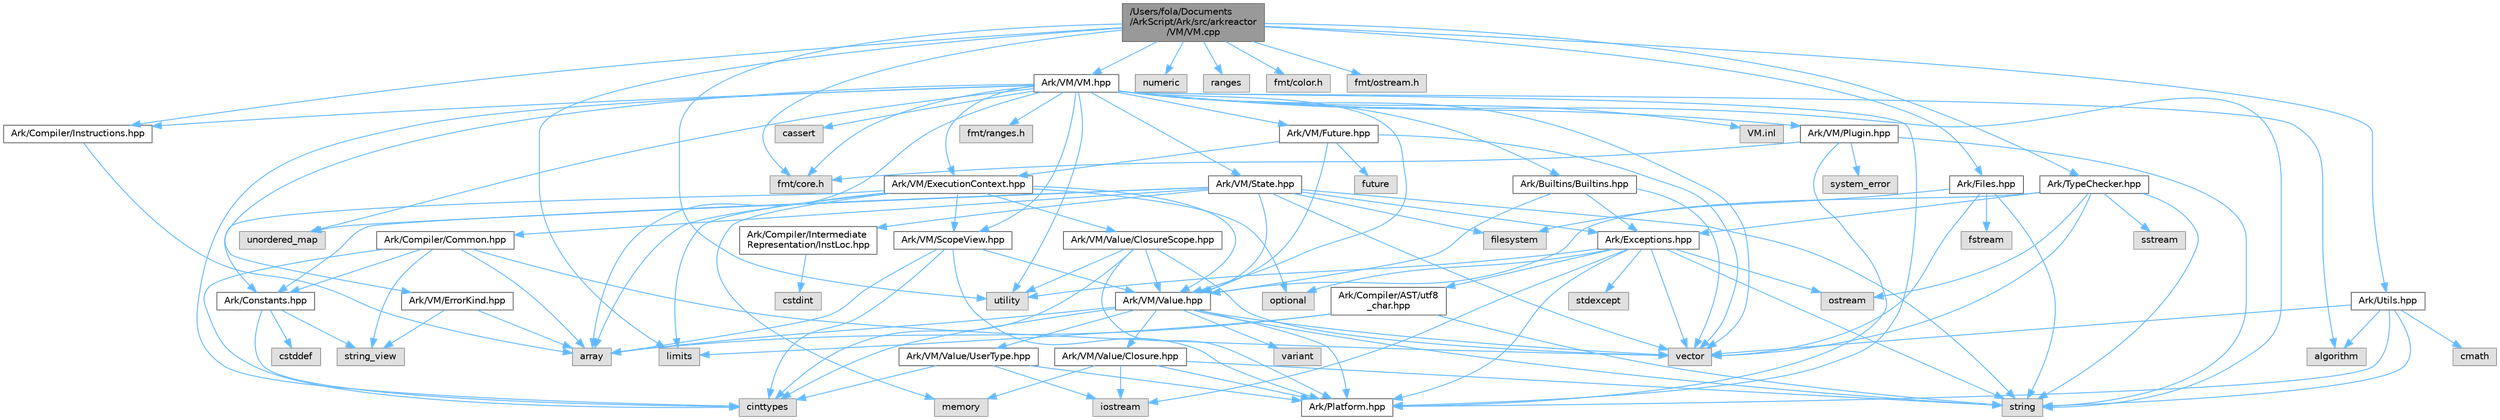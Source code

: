 digraph "/Users/fola/Documents/ArkScript/Ark/src/arkreactor/VM/VM.cpp"
{
 // INTERACTIVE_SVG=YES
 // LATEX_PDF_SIZE
  bgcolor="transparent";
  edge [fontname=Helvetica,fontsize=10,labelfontname=Helvetica,labelfontsize=10];
  node [fontname=Helvetica,fontsize=10,shape=box,height=0.2,width=0.4];
  Node1 [id="Node000001",label="/Users/fola/Documents\l/ArkScript/Ark/src/arkreactor\l/VM/VM.cpp",height=0.2,width=0.4,color="gray40", fillcolor="grey60", style="filled", fontcolor="black",tooltip=" "];
  Node1 -> Node2 [id="edge1_Node000001_Node000002",color="steelblue1",style="solid",tooltip=" "];
  Node2 [id="Node000002",label="Ark/VM/VM.hpp",height=0.2,width=0.4,color="grey40", fillcolor="white", style="filled",URL="$d1/d91/VM_8hpp.html",tooltip="The ArkScript virtual machine."];
  Node2 -> Node3 [id="edge2_Node000002_Node000003",color="steelblue1",style="solid",tooltip=" "];
  Node3 [id="Node000003",label="array",height=0.2,width=0.4,color="grey60", fillcolor="#E0E0E0", style="filled",tooltip=" "];
  Node2 -> Node4 [id="edge3_Node000002_Node000004",color="steelblue1",style="solid",tooltip=" "];
  Node4 [id="Node000004",label="vector",height=0.2,width=0.4,color="grey60", fillcolor="#E0E0E0", style="filled",tooltip=" "];
  Node2 -> Node5 [id="edge4_Node000002_Node000005",color="steelblue1",style="solid",tooltip=" "];
  Node5 [id="Node000005",label="string",height=0.2,width=0.4,color="grey60", fillcolor="#E0E0E0", style="filled",tooltip=" "];
  Node2 -> Node6 [id="edge5_Node000002_Node000006",color="steelblue1",style="solid",tooltip=" "];
  Node6 [id="Node000006",label="cassert",height=0.2,width=0.4,color="grey60", fillcolor="#E0E0E0", style="filled",tooltip=" "];
  Node2 -> Node7 [id="edge6_Node000002_Node000007",color="steelblue1",style="solid",tooltip=" "];
  Node7 [id="Node000007",label="utility",height=0.2,width=0.4,color="grey60", fillcolor="#E0E0E0", style="filled",tooltip=" "];
  Node2 -> Node8 [id="edge7_Node000002_Node000008",color="steelblue1",style="solid",tooltip=" "];
  Node8 [id="Node000008",label="cinttypes",height=0.2,width=0.4,color="grey60", fillcolor="#E0E0E0", style="filled",tooltip=" "];
  Node2 -> Node9 [id="edge8_Node000002_Node000009",color="steelblue1",style="solid",tooltip=" "];
  Node9 [id="Node000009",label="unordered_map",height=0.2,width=0.4,color="grey60", fillcolor="#E0E0E0", style="filled",tooltip=" "];
  Node2 -> Node10 [id="edge9_Node000002_Node000010",color="steelblue1",style="solid",tooltip=" "];
  Node10 [id="Node000010",label="algorithm",height=0.2,width=0.4,color="grey60", fillcolor="#E0E0E0", style="filled",tooltip=" "];
  Node2 -> Node11 [id="edge10_Node000002_Node000011",color="steelblue1",style="solid",tooltip=" "];
  Node11 [id="Node000011",label="fmt/core.h",height=0.2,width=0.4,color="grey60", fillcolor="#E0E0E0", style="filled",tooltip=" "];
  Node2 -> Node12 [id="edge11_Node000002_Node000012",color="steelblue1",style="solid",tooltip=" "];
  Node12 [id="Node000012",label="fmt/ranges.h",height=0.2,width=0.4,color="grey60", fillcolor="#E0E0E0", style="filled",tooltip=" "];
  Node2 -> Node13 [id="edge12_Node000002_Node000013",color="steelblue1",style="solid",tooltip=" "];
  Node13 [id="Node000013",label="Ark/Compiler/Instructions.hpp",height=0.2,width=0.4,color="grey40", fillcolor="white", style="filled",URL="$d8/daa/Instructions_8hpp.html",tooltip="The different instructions used by the compiler and virtual machine."];
  Node13 -> Node3 [id="edge13_Node000013_Node000003",color="steelblue1",style="solid",tooltip=" "];
  Node2 -> Node14 [id="edge14_Node000002_Node000014",color="steelblue1",style="solid",tooltip=" "];
  Node14 [id="Node000014",label="Ark/VM/Value.hpp",height=0.2,width=0.4,color="grey40", fillcolor="white", style="filled",URL="$de/dfd/Value_8hpp.html",tooltip="Default value type handled by the virtual machine."];
  Node14 -> Node4 [id="edge15_Node000014_Node000004",color="steelblue1",style="solid",tooltip=" "];
  Node14 -> Node15 [id="edge16_Node000014_Node000015",color="steelblue1",style="solid",tooltip=" "];
  Node15 [id="Node000015",label="variant",height=0.2,width=0.4,color="grey60", fillcolor="#E0E0E0", style="filled",tooltip=" "];
  Node14 -> Node5 [id="edge17_Node000014_Node000005",color="steelblue1",style="solid",tooltip=" "];
  Node14 -> Node8 [id="edge18_Node000014_Node000008",color="steelblue1",style="solid",tooltip=" "];
  Node14 -> Node3 [id="edge19_Node000014_Node000003",color="steelblue1",style="solid",tooltip=" "];
  Node14 -> Node16 [id="edge20_Node000014_Node000016",color="steelblue1",style="solid",tooltip=" "];
  Node16 [id="Node000016",label="Ark/VM/Value/Closure.hpp",height=0.2,width=0.4,color="grey40", fillcolor="white", style="filled",URL="$dc/dd5/Closure_8hpp.html",tooltip="Subtype of the value type, handling closures."];
  Node16 -> Node17 [id="edge21_Node000016_Node000017",color="steelblue1",style="solid",tooltip=" "];
  Node17 [id="Node000017",label="memory",height=0.2,width=0.4,color="grey60", fillcolor="#E0E0E0", style="filled",tooltip=" "];
  Node16 -> Node18 [id="edge22_Node000016_Node000018",color="steelblue1",style="solid",tooltip=" "];
  Node18 [id="Node000018",label="iostream",height=0.2,width=0.4,color="grey60", fillcolor="#E0E0E0", style="filled",tooltip=" "];
  Node16 -> Node5 [id="edge23_Node000016_Node000005",color="steelblue1",style="solid",tooltip=" "];
  Node16 -> Node19 [id="edge24_Node000016_Node000019",color="steelblue1",style="solid",tooltip=" "];
  Node19 [id="Node000019",label="Ark/Platform.hpp",height=0.2,width=0.4,color="grey40", fillcolor="white", style="filled",URL="$d5/d40/Platform_8hpp.html",tooltip="ArkScript configuration macros."];
  Node14 -> Node20 [id="edge25_Node000014_Node000020",color="steelblue1",style="solid",tooltip=" "];
  Node20 [id="Node000020",label="Ark/VM/Value/UserType.hpp",height=0.2,width=0.4,color="grey40", fillcolor="white", style="filled",URL="$dc/d3d/UserType_8hpp.html",tooltip="Subtype of the value, capable of handling any C++ type."];
  Node20 -> Node18 [id="edge26_Node000020_Node000018",color="steelblue1",style="solid",tooltip=" "];
  Node20 -> Node8 [id="edge27_Node000020_Node000008",color="steelblue1",style="solid",tooltip=" "];
  Node20 -> Node19 [id="edge28_Node000020_Node000019",color="steelblue1",style="solid",tooltip=" "];
  Node14 -> Node19 [id="edge29_Node000014_Node000019",color="steelblue1",style="solid",tooltip=" "];
  Node2 -> Node21 [id="edge30_Node000002_Node000021",color="steelblue1",style="solid",tooltip=" "];
  Node21 [id="Node000021",label="Ark/VM/State.hpp",height=0.2,width=0.4,color="grey40", fillcolor="white", style="filled",URL="$d0/db5/State_8hpp.html",tooltip="State used by the virtual machine: it loads the bytecode, can compile it if needed,..."];
  Node21 -> Node5 [id="edge31_Node000021_Node000005",color="steelblue1",style="solid",tooltip=" "];
  Node21 -> Node4 [id="edge32_Node000021_Node000004",color="steelblue1",style="solid",tooltip=" "];
  Node21 -> Node9 [id="edge33_Node000021_Node000009",color="steelblue1",style="solid",tooltip=" "];
  Node21 -> Node22 [id="edge34_Node000021_Node000022",color="steelblue1",style="solid",tooltip=" "];
  Node22 [id="Node000022",label="filesystem",height=0.2,width=0.4,color="grey60", fillcolor="#E0E0E0", style="filled",tooltip=" "];
  Node21 -> Node23 [id="edge35_Node000021_Node000023",color="steelblue1",style="solid",tooltip=" "];
  Node23 [id="Node000023",label="Ark/Constants.hpp",height=0.2,width=0.4,color="grey40", fillcolor="white", style="filled",URL="$d6/de9/Constants_8hpp.html",tooltip="Constants used by ArkScript."];
  Node23 -> Node24 [id="edge36_Node000023_Node000024",color="steelblue1",style="solid",tooltip=" "];
  Node24 [id="Node000024",label="string_view",height=0.2,width=0.4,color="grey60", fillcolor="#E0E0E0", style="filled",tooltip=" "];
  Node23 -> Node8 [id="edge37_Node000023_Node000008",color="steelblue1",style="solid",tooltip=" "];
  Node23 -> Node25 [id="edge38_Node000023_Node000025",color="steelblue1",style="solid",tooltip=" "];
  Node25 [id="Node000025",label="cstddef",height=0.2,width=0.4,color="grey60", fillcolor="#E0E0E0", style="filled",tooltip=" "];
  Node21 -> Node14 [id="edge39_Node000021_Node000014",color="steelblue1",style="solid",tooltip=" "];
  Node21 -> Node26 [id="edge40_Node000021_Node000026",color="steelblue1",style="solid",tooltip=" "];
  Node26 [id="Node000026",label="Ark/Compiler/Common.hpp",height=0.2,width=0.4,color="grey40", fillcolor="white", style="filled",URL="$d8/ddd/Common_8hpp.html",tooltip="Common code for the compiler."];
  Node26 -> Node3 [id="edge41_Node000026_Node000003",color="steelblue1",style="solid",tooltip=" "];
  Node26 -> Node24 [id="edge42_Node000026_Node000024",color="steelblue1",style="solid",tooltip=" "];
  Node26 -> Node4 [id="edge43_Node000026_Node000004",color="steelblue1",style="solid",tooltip=" "];
  Node26 -> Node8 [id="edge44_Node000026_Node000008",color="steelblue1",style="solid",tooltip=" "];
  Node26 -> Node23 [id="edge45_Node000026_Node000023",color="steelblue1",style="solid",tooltip=" "];
  Node21 -> Node27 [id="edge46_Node000021_Node000027",color="steelblue1",style="solid",tooltip=" "];
  Node27 [id="Node000027",label="Ark/Exceptions.hpp",height=0.2,width=0.4,color="grey40", fillcolor="white", style="filled",URL="$d2/de9/Exceptions_8hpp.html",tooltip="ArkScript homemade exceptions."];
  Node27 -> Node5 [id="edge47_Node000027_Node000005",color="steelblue1",style="solid",tooltip=" "];
  Node27 -> Node7 [id="edge48_Node000027_Node000007",color="steelblue1",style="solid",tooltip=" "];
  Node27 -> Node4 [id="edge49_Node000027_Node000004",color="steelblue1",style="solid",tooltip=" "];
  Node27 -> Node28 [id="edge50_Node000027_Node000028",color="steelblue1",style="solid",tooltip=" "];
  Node28 [id="Node000028",label="stdexcept",height=0.2,width=0.4,color="grey60", fillcolor="#E0E0E0", style="filled",tooltip=" "];
  Node27 -> Node29 [id="edge51_Node000027_Node000029",color="steelblue1",style="solid",tooltip=" "];
  Node29 [id="Node000029",label="optional",height=0.2,width=0.4,color="grey60", fillcolor="#E0E0E0", style="filled",tooltip=" "];
  Node27 -> Node30 [id="edge52_Node000027_Node000030",color="steelblue1",style="solid",tooltip=" "];
  Node30 [id="Node000030",label="ostream",height=0.2,width=0.4,color="grey60", fillcolor="#E0E0E0", style="filled",tooltip=" "];
  Node27 -> Node18 [id="edge53_Node000027_Node000018",color="steelblue1",style="solid",tooltip=" "];
  Node27 -> Node31 [id="edge54_Node000027_Node000031",color="steelblue1",style="solid",tooltip=" "];
  Node31 [id="Node000031",label="Ark/Compiler/AST/utf8\l_char.hpp",height=0.2,width=0.4,color="grey40", fillcolor="white", style="filled",URL="$db/d4e/utf8__char_8hpp.html",tooltip=" "];
  Node31 -> Node3 [id="edge55_Node000031_Node000003",color="steelblue1",style="solid",tooltip=" "];
  Node31 -> Node5 [id="edge56_Node000031_Node000005",color="steelblue1",style="solid",tooltip=" "];
  Node31 -> Node32 [id="edge57_Node000031_Node000032",color="steelblue1",style="solid",tooltip=" "];
  Node32 [id="Node000032",label="limits",height=0.2,width=0.4,color="grey60", fillcolor="#E0E0E0", style="filled",tooltip=" "];
  Node27 -> Node19 [id="edge58_Node000027_Node000019",color="steelblue1",style="solid",tooltip=" "];
  Node21 -> Node33 [id="edge59_Node000021_Node000033",color="steelblue1",style="solid",tooltip=" "];
  Node33 [id="Node000033",label="Ark/Compiler/Intermediate\lRepresentation/InstLoc.hpp",height=0.2,width=0.4,color="grey40", fillcolor="white", style="filled",URL="$d5/d3a/InstLoc_8hpp.html",tooltip=" "];
  Node33 -> Node34 [id="edge60_Node000033_Node000034",color="steelblue1",style="solid",tooltip=" "];
  Node34 [id="Node000034",label="cstdint",height=0.2,width=0.4,color="grey60", fillcolor="#E0E0E0", style="filled",tooltip=" "];
  Node2 -> Node35 [id="edge61_Node000002_Node000035",color="steelblue1",style="solid",tooltip=" "];
  Node35 [id="Node000035",label="Ark/VM/ScopeView.hpp",height=0.2,width=0.4,color="grey40", fillcolor="white", style="filled",URL="$d8/d45/ScopeView_8hpp.html",tooltip=" "];
  Node35 -> Node3 [id="edge62_Node000035_Node000003",color="steelblue1",style="solid",tooltip=" "];
  Node35 -> Node8 [id="edge63_Node000035_Node000008",color="steelblue1",style="solid",tooltip=" "];
  Node35 -> Node19 [id="edge64_Node000035_Node000019",color="steelblue1",style="solid",tooltip=" "];
  Node35 -> Node14 [id="edge65_Node000035_Node000014",color="steelblue1",style="solid",tooltip=" "];
  Node2 -> Node36 [id="edge66_Node000002_Node000036",color="steelblue1",style="solid",tooltip=" "];
  Node36 [id="Node000036",label="Ark/VM/ErrorKind.hpp",height=0.2,width=0.4,color="grey40", fillcolor="white", style="filled",URL="$de/df9/ErrorKind_8hpp.html",tooltip=" "];
  Node36 -> Node3 [id="edge67_Node000036_Node000003",color="steelblue1",style="solid",tooltip=" "];
  Node36 -> Node24 [id="edge68_Node000036_Node000024",color="steelblue1",style="solid",tooltip=" "];
  Node2 -> Node37 [id="edge69_Node000002_Node000037",color="steelblue1",style="solid",tooltip=" "];
  Node37 [id="Node000037",label="Ark/VM/ExecutionContext.hpp",height=0.2,width=0.4,color="grey40", fillcolor="white", style="filled",URL="$db/df6/ExecutionContext_8hpp.html",tooltip="Keeping track of the internal data needed by the VM."];
  Node37 -> Node3 [id="edge70_Node000037_Node000003",color="steelblue1",style="solid",tooltip=" "];
  Node37 -> Node32 [id="edge71_Node000037_Node000032",color="steelblue1",style="solid",tooltip=" "];
  Node37 -> Node17 [id="edge72_Node000037_Node000017",color="steelblue1",style="solid",tooltip=" "];
  Node37 -> Node29 [id="edge73_Node000037_Node000029",color="steelblue1",style="solid",tooltip=" "];
  Node37 -> Node23 [id="edge74_Node000037_Node000023",color="steelblue1",style="solid",tooltip=" "];
  Node37 -> Node14 [id="edge75_Node000037_Node000014",color="steelblue1",style="solid",tooltip=" "];
  Node37 -> Node35 [id="edge76_Node000037_Node000035",color="steelblue1",style="solid",tooltip=" "];
  Node37 -> Node38 [id="edge77_Node000037_Node000038",color="steelblue1",style="solid",tooltip=" "];
  Node38 [id="Node000038",label="Ark/VM/Value/ClosureScope.hpp",height=0.2,width=0.4,color="grey40", fillcolor="white", style="filled",URL="$d1/d71/ClosureScope_8hpp.html",tooltip="Subtype of the value type, handling closures."];
  Node38 -> Node4 [id="edge78_Node000038_Node000004",color="steelblue1",style="solid",tooltip=" "];
  Node38 -> Node7 [id="edge79_Node000038_Node000007",color="steelblue1",style="solid",tooltip=" "];
  Node38 -> Node8 [id="edge80_Node000038_Node000008",color="steelblue1",style="solid",tooltip=" "];
  Node38 -> Node19 [id="edge81_Node000038_Node000019",color="steelblue1",style="solid",tooltip=" "];
  Node38 -> Node14 [id="edge82_Node000038_Node000014",color="steelblue1",style="solid",tooltip=" "];
  Node2 -> Node39 [id="edge83_Node000002_Node000039",color="steelblue1",style="solid",tooltip=" "];
  Node39 [id="Node000039",label="Ark/Builtins/Builtins.hpp",height=0.2,width=0.4,color="grey40", fillcolor="white", style="filled",URL="$da/d84/Builtins_8hpp.html",tooltip="Host the declaration of all the ArkScript builtins."];
  Node39 -> Node4 [id="edge84_Node000039_Node000004",color="steelblue1",style="solid",tooltip=" "];
  Node39 -> Node14 [id="edge85_Node000039_Node000014",color="steelblue1",style="solid",tooltip=" "];
  Node39 -> Node27 [id="edge86_Node000039_Node000027",color="steelblue1",style="solid",tooltip=" "];
  Node2 -> Node19 [id="edge87_Node000002_Node000019",color="steelblue1",style="solid",tooltip=" "];
  Node2 -> Node40 [id="edge88_Node000002_Node000040",color="steelblue1",style="solid",tooltip=" "];
  Node40 [id="Node000040",label="Ark/VM/Plugin.hpp",height=0.2,width=0.4,color="grey40", fillcolor="white", style="filled",URL="$db/d0e/Plugin_8hpp.html",tooltip="Loads .dll/.so/.dynlib files."];
  Node40 -> Node19 [id="edge89_Node000040_Node000019",color="steelblue1",style="solid",tooltip=" "];
  Node40 -> Node5 [id="edge90_Node000040_Node000005",color="steelblue1",style="solid",tooltip=" "];
  Node40 -> Node41 [id="edge91_Node000040_Node000041",color="steelblue1",style="solid",tooltip=" "];
  Node41 [id="Node000041",label="system_error",height=0.2,width=0.4,color="grey60", fillcolor="#E0E0E0", style="filled",tooltip=" "];
  Node40 -> Node11 [id="edge92_Node000040_Node000011",color="steelblue1",style="solid",tooltip=" "];
  Node2 -> Node42 [id="edge93_Node000002_Node000042",color="steelblue1",style="solid",tooltip=" "];
  Node42 [id="Node000042",label="Ark/VM/Future.hpp",height=0.2,width=0.4,color="grey40", fillcolor="white", style="filled",URL="$d0/dda/Future_8hpp.html",tooltip="Internal object to resolve asynchronously a function call in ArkScript."];
  Node42 -> Node43 [id="edge94_Node000042_Node000043",color="steelblue1",style="solid",tooltip=" "];
  Node43 [id="Node000043",label="future",height=0.2,width=0.4,color="grey60", fillcolor="#E0E0E0", style="filled",tooltip=" "];
  Node42 -> Node4 [id="edge95_Node000042_Node000004",color="steelblue1",style="solid",tooltip=" "];
  Node42 -> Node14 [id="edge96_Node000042_Node000014",color="steelblue1",style="solid",tooltip=" "];
  Node42 -> Node37 [id="edge97_Node000042_Node000037",color="steelblue1",style="solid",tooltip=" "];
  Node2 -> Node44 [id="edge98_Node000002_Node000044",color="steelblue1",style="solid",tooltip=" "];
  Node44 [id="Node000044",label="VM.inl",height=0.2,width=0.4,color="grey60", fillcolor="#E0E0E0", style="filled",tooltip=" "];
  Node1 -> Node7 [id="edge99_Node000001_Node000007",color="steelblue1",style="solid",tooltip=" "];
  Node1 -> Node45 [id="edge100_Node000001_Node000045",color="steelblue1",style="solid",tooltip=" "];
  Node45 [id="Node000045",label="numeric",height=0.2,width=0.4,color="grey60", fillcolor="#E0E0E0", style="filled",tooltip=" "];
  Node1 -> Node32 [id="edge101_Node000001_Node000032",color="steelblue1",style="solid",tooltip=" "];
  Node1 -> Node46 [id="edge102_Node000001_Node000046",color="steelblue1",style="solid",tooltip=" "];
  Node46 [id="Node000046",label="ranges",height=0.2,width=0.4,color="grey60", fillcolor="#E0E0E0", style="filled",tooltip=" "];
  Node1 -> Node11 [id="edge103_Node000001_Node000011",color="steelblue1",style="solid",tooltip=" "];
  Node1 -> Node47 [id="edge104_Node000001_Node000047",color="steelblue1",style="solid",tooltip=" "];
  Node47 [id="Node000047",label="fmt/color.h",height=0.2,width=0.4,color="grey60", fillcolor="#E0E0E0", style="filled",tooltip=" "];
  Node1 -> Node48 [id="edge105_Node000001_Node000048",color="steelblue1",style="solid",tooltip=" "];
  Node48 [id="Node000048",label="fmt/ostream.h",height=0.2,width=0.4,color="grey60", fillcolor="#E0E0E0", style="filled",tooltip=" "];
  Node1 -> Node49 [id="edge106_Node000001_Node000049",color="steelblue1",style="solid",tooltip=" "];
  Node49 [id="Node000049",label="Ark/Files.hpp",height=0.2,width=0.4,color="grey40", fillcolor="white", style="filled",URL="$d4/dc0/Files_8hpp.html",tooltip="Lots of utilities about the filesystem."];
  Node49 -> Node5 [id="edge107_Node000049_Node000005",color="steelblue1",style="solid",tooltip=" "];
  Node49 -> Node4 [id="edge108_Node000049_Node000004",color="steelblue1",style="solid",tooltip=" "];
  Node49 -> Node50 [id="edge109_Node000049_Node000050",color="steelblue1",style="solid",tooltip=" "];
  Node50 [id="Node000050",label="fstream",height=0.2,width=0.4,color="grey60", fillcolor="#E0E0E0", style="filled",tooltip=" "];
  Node49 -> Node22 [id="edge110_Node000049_Node000022",color="steelblue1",style="solid",tooltip=" "];
  Node1 -> Node51 [id="edge111_Node000001_Node000051",color="steelblue1",style="solid",tooltip=" "];
  Node51 [id="Node000051",label="Ark/Utils.hpp",height=0.2,width=0.4,color="grey40", fillcolor="white", style="filled",URL="$d4/dcb/Ark_2Utils_8hpp.html",tooltip="Lots of utilities about string, filesystem and more."];
  Node51 -> Node19 [id="edge112_Node000051_Node000019",color="steelblue1",style="solid",tooltip=" "];
  Node51 -> Node10 [id="edge113_Node000051_Node000010",color="steelblue1",style="solid",tooltip=" "];
  Node51 -> Node5 [id="edge114_Node000051_Node000005",color="steelblue1",style="solid",tooltip=" "];
  Node51 -> Node4 [id="edge115_Node000051_Node000004",color="steelblue1",style="solid",tooltip=" "];
  Node51 -> Node52 [id="edge116_Node000051_Node000052",color="steelblue1",style="solid",tooltip=" "];
  Node52 [id="Node000052",label="cmath",height=0.2,width=0.4,color="grey60", fillcolor="#E0E0E0", style="filled",tooltip=" "];
  Node1 -> Node53 [id="edge117_Node000001_Node000053",color="steelblue1",style="solid",tooltip=" "];
  Node53 [id="Node000053",label="Ark/TypeChecker.hpp",height=0.2,width=0.4,color="grey40", fillcolor="white", style="filled",URL="$db/d5e/TypeChecker_8hpp.html",tooltip=" "];
  Node53 -> Node5 [id="edge118_Node000053_Node000005",color="steelblue1",style="solid",tooltip=" "];
  Node53 -> Node4 [id="edge119_Node000053_Node000004",color="steelblue1",style="solid",tooltip=" "];
  Node53 -> Node30 [id="edge120_Node000053_Node000030",color="steelblue1",style="solid",tooltip=" "];
  Node53 -> Node54 [id="edge121_Node000053_Node000054",color="steelblue1",style="solid",tooltip=" "];
  Node54 [id="Node000054",label="sstream",height=0.2,width=0.4,color="grey60", fillcolor="#E0E0E0", style="filled",tooltip=" "];
  Node53 -> Node27 [id="edge122_Node000053_Node000027",color="steelblue1",style="solid",tooltip=" "];
  Node53 -> Node14 [id="edge123_Node000053_Node000014",color="steelblue1",style="solid",tooltip=" "];
  Node1 -> Node13 [id="edge124_Node000001_Node000013",color="steelblue1",style="solid",tooltip=" "];
}
